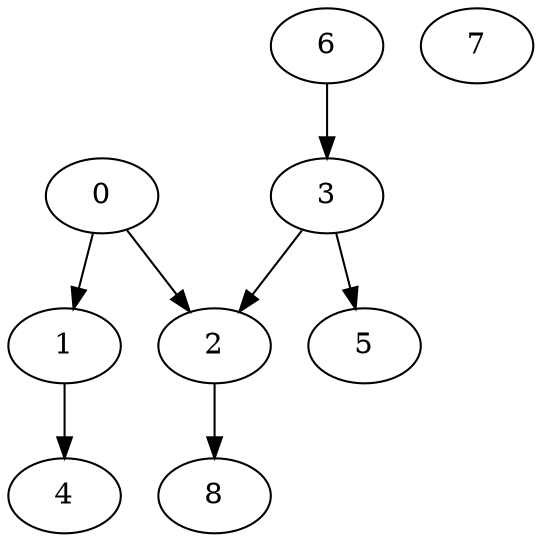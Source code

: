 digraph G {
	0;
	0 -> 1;
	0 -> 2;
	1;
	1 -> 4;
	2;
	2 -> 8;
	3;
	3 -> 2;
	3 -> 5;
	4;
	5;
	6;
	6 -> 3;
	7;
	8;
}
